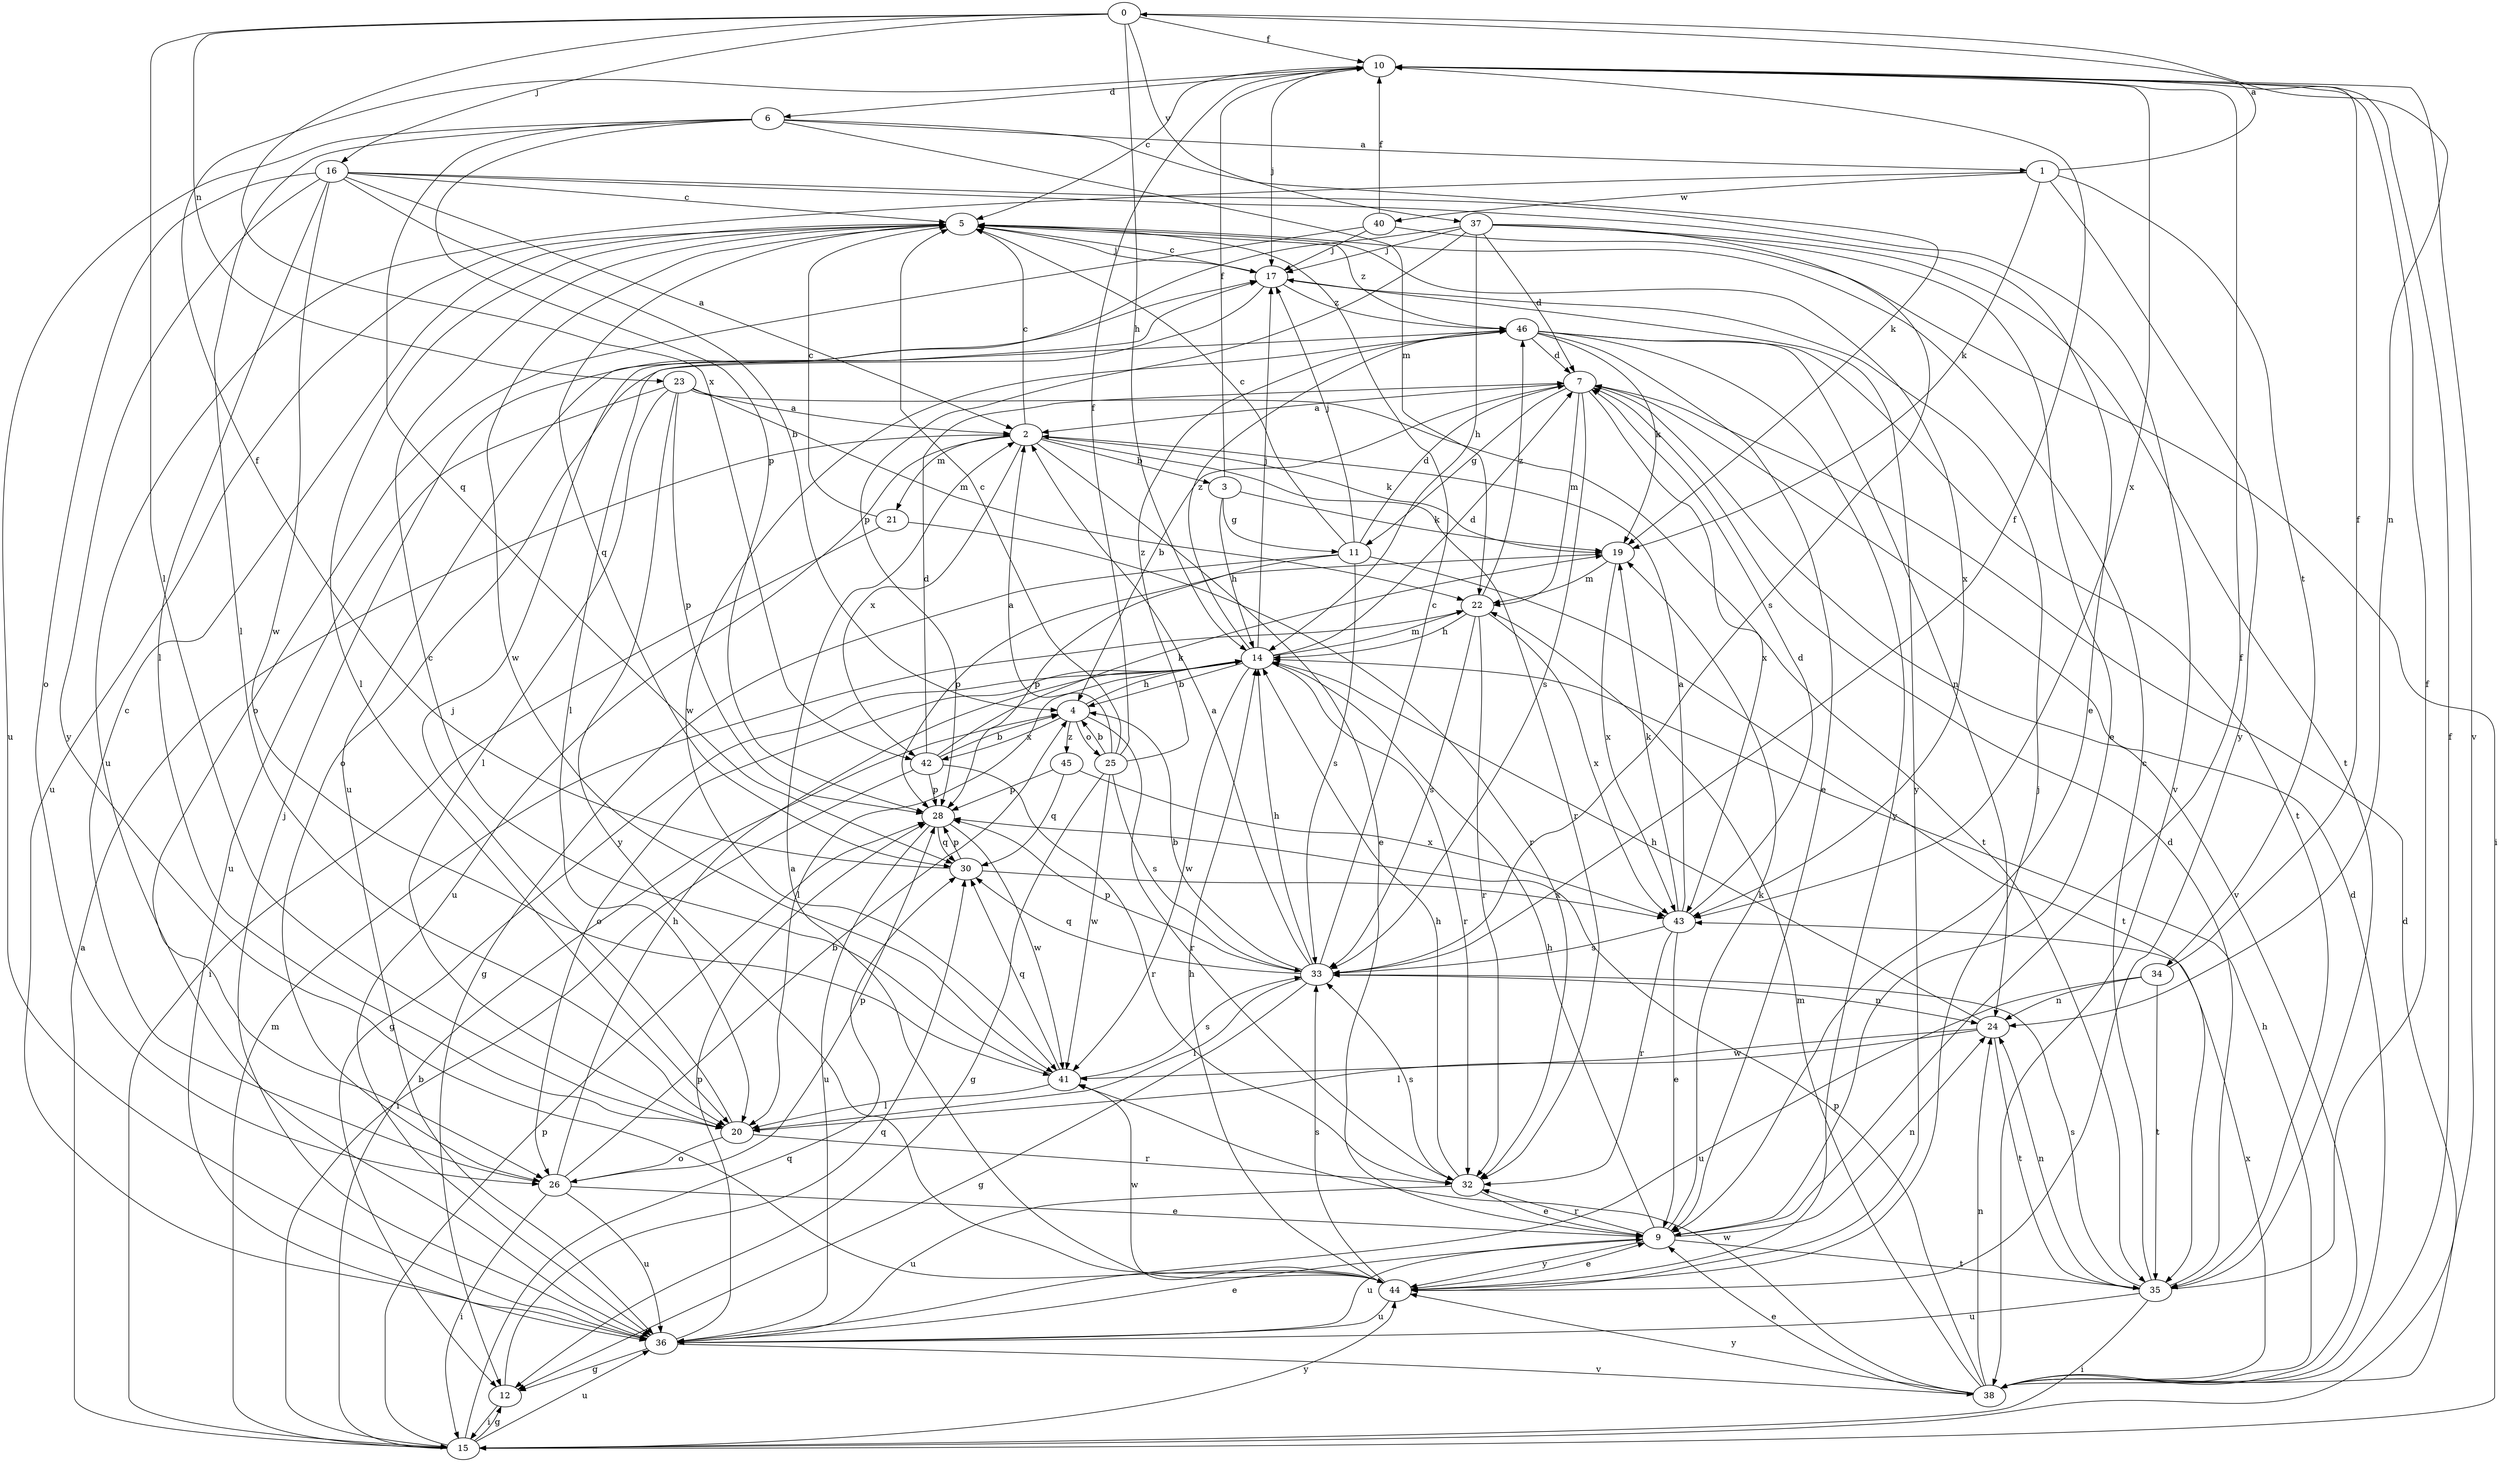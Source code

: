 strict digraph  {
0;
1;
2;
3;
4;
5;
6;
7;
9;
10;
11;
12;
14;
15;
16;
17;
19;
20;
21;
22;
23;
24;
25;
26;
28;
30;
32;
33;
34;
35;
36;
37;
38;
40;
41;
42;
43;
44;
45;
46;
0 -> 10  [label=f];
0 -> 14  [label=h];
0 -> 16  [label=j];
0 -> 20  [label=l];
0 -> 23  [label=n];
0 -> 24  [label=n];
0 -> 37  [label=v];
0 -> 42  [label=x];
1 -> 0  [label=a];
1 -> 19  [label=k];
1 -> 34  [label=t];
1 -> 36  [label=u];
1 -> 40  [label=w];
1 -> 44  [label=y];
2 -> 3  [label=b];
2 -> 5  [label=c];
2 -> 9  [label=e];
2 -> 19  [label=k];
2 -> 21  [label=m];
2 -> 32  [label=r];
2 -> 36  [label=u];
2 -> 42  [label=x];
3 -> 10  [label=f];
3 -> 11  [label=g];
3 -> 14  [label=h];
3 -> 19  [label=k];
4 -> 14  [label=h];
4 -> 25  [label=o];
4 -> 32  [label=r];
4 -> 42  [label=x];
4 -> 45  [label=z];
5 -> 17  [label=j];
5 -> 20  [label=l];
5 -> 30  [label=q];
5 -> 36  [label=u];
5 -> 41  [label=w];
5 -> 43  [label=x];
5 -> 46  [label=z];
6 -> 1  [label=a];
6 -> 19  [label=k];
6 -> 20  [label=l];
6 -> 22  [label=m];
6 -> 28  [label=p];
6 -> 30  [label=q];
6 -> 36  [label=u];
7 -> 2  [label=a];
7 -> 4  [label=b];
7 -> 11  [label=g];
7 -> 22  [label=m];
7 -> 33  [label=s];
7 -> 38  [label=v];
7 -> 43  [label=x];
9 -> 10  [label=f];
9 -> 14  [label=h];
9 -> 19  [label=k];
9 -> 24  [label=n];
9 -> 32  [label=r];
9 -> 35  [label=t];
9 -> 36  [label=u];
9 -> 44  [label=y];
10 -> 5  [label=c];
10 -> 6  [label=d];
10 -> 17  [label=j];
10 -> 38  [label=v];
10 -> 43  [label=x];
11 -> 5  [label=c];
11 -> 7  [label=d];
11 -> 12  [label=g];
11 -> 17  [label=j];
11 -> 28  [label=p];
11 -> 33  [label=s];
11 -> 35  [label=t];
12 -> 15  [label=i];
12 -> 30  [label=q];
14 -> 4  [label=b];
14 -> 7  [label=d];
14 -> 12  [label=g];
14 -> 17  [label=j];
14 -> 20  [label=l];
14 -> 22  [label=m];
14 -> 26  [label=o];
14 -> 32  [label=r];
14 -> 41  [label=w];
14 -> 46  [label=z];
15 -> 2  [label=a];
15 -> 4  [label=b];
15 -> 7  [label=d];
15 -> 12  [label=g];
15 -> 22  [label=m];
15 -> 28  [label=p];
15 -> 30  [label=q];
15 -> 36  [label=u];
15 -> 44  [label=y];
16 -> 2  [label=a];
16 -> 4  [label=b];
16 -> 5  [label=c];
16 -> 9  [label=e];
16 -> 20  [label=l];
16 -> 26  [label=o];
16 -> 38  [label=v];
16 -> 41  [label=w];
16 -> 44  [label=y];
17 -> 5  [label=c];
17 -> 20  [label=l];
17 -> 44  [label=y];
17 -> 46  [label=z];
19 -> 22  [label=m];
19 -> 28  [label=p];
19 -> 43  [label=x];
20 -> 17  [label=j];
20 -> 26  [label=o];
20 -> 32  [label=r];
21 -> 5  [label=c];
21 -> 15  [label=i];
21 -> 32  [label=r];
22 -> 14  [label=h];
22 -> 32  [label=r];
22 -> 33  [label=s];
22 -> 43  [label=x];
22 -> 46  [label=z];
23 -> 2  [label=a];
23 -> 20  [label=l];
23 -> 22  [label=m];
23 -> 28  [label=p];
23 -> 35  [label=t];
23 -> 36  [label=u];
23 -> 44  [label=y];
24 -> 14  [label=h];
24 -> 20  [label=l];
24 -> 35  [label=t];
24 -> 41  [label=w];
25 -> 2  [label=a];
25 -> 4  [label=b];
25 -> 5  [label=c];
25 -> 10  [label=f];
25 -> 12  [label=g];
25 -> 33  [label=s];
25 -> 41  [label=w];
25 -> 46  [label=z];
26 -> 4  [label=b];
26 -> 5  [label=c];
26 -> 9  [label=e];
26 -> 14  [label=h];
26 -> 15  [label=i];
26 -> 28  [label=p];
26 -> 36  [label=u];
28 -> 30  [label=q];
28 -> 36  [label=u];
28 -> 41  [label=w];
30 -> 10  [label=f];
30 -> 28  [label=p];
30 -> 43  [label=x];
32 -> 9  [label=e];
32 -> 14  [label=h];
32 -> 33  [label=s];
32 -> 36  [label=u];
33 -> 2  [label=a];
33 -> 4  [label=b];
33 -> 5  [label=c];
33 -> 10  [label=f];
33 -> 12  [label=g];
33 -> 14  [label=h];
33 -> 20  [label=l];
33 -> 24  [label=n];
33 -> 28  [label=p];
33 -> 30  [label=q];
34 -> 10  [label=f];
34 -> 24  [label=n];
34 -> 35  [label=t];
34 -> 36  [label=u];
35 -> 5  [label=c];
35 -> 7  [label=d];
35 -> 10  [label=f];
35 -> 15  [label=i];
35 -> 24  [label=n];
35 -> 33  [label=s];
35 -> 36  [label=u];
36 -> 9  [label=e];
36 -> 12  [label=g];
36 -> 17  [label=j];
36 -> 28  [label=p];
36 -> 38  [label=v];
37 -> 7  [label=d];
37 -> 9  [label=e];
37 -> 14  [label=h];
37 -> 17  [label=j];
37 -> 28  [label=p];
37 -> 33  [label=s];
37 -> 35  [label=t];
37 -> 36  [label=u];
38 -> 7  [label=d];
38 -> 9  [label=e];
38 -> 10  [label=f];
38 -> 14  [label=h];
38 -> 22  [label=m];
38 -> 24  [label=n];
38 -> 28  [label=p];
38 -> 41  [label=w];
38 -> 43  [label=x];
38 -> 44  [label=y];
40 -> 10  [label=f];
40 -> 15  [label=i];
40 -> 17  [label=j];
40 -> 26  [label=o];
41 -> 5  [label=c];
41 -> 20  [label=l];
41 -> 30  [label=q];
41 -> 33  [label=s];
42 -> 4  [label=b];
42 -> 7  [label=d];
42 -> 15  [label=i];
42 -> 19  [label=k];
42 -> 28  [label=p];
42 -> 32  [label=r];
43 -> 2  [label=a];
43 -> 7  [label=d];
43 -> 9  [label=e];
43 -> 19  [label=k];
43 -> 32  [label=r];
43 -> 33  [label=s];
44 -> 2  [label=a];
44 -> 9  [label=e];
44 -> 14  [label=h];
44 -> 17  [label=j];
44 -> 33  [label=s];
44 -> 36  [label=u];
44 -> 41  [label=w];
45 -> 28  [label=p];
45 -> 30  [label=q];
45 -> 43  [label=x];
46 -> 7  [label=d];
46 -> 9  [label=e];
46 -> 19  [label=k];
46 -> 24  [label=n];
46 -> 26  [label=o];
46 -> 35  [label=t];
46 -> 41  [label=w];
46 -> 44  [label=y];
}
